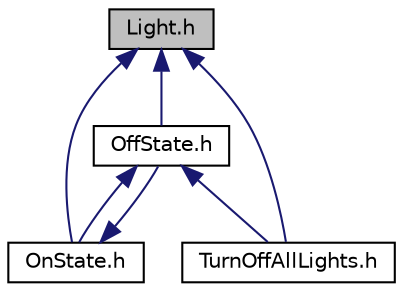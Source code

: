 digraph "Light.h"
{
 // LATEX_PDF_SIZE
  edge [fontname="Helvetica",fontsize="10",labelfontname="Helvetica",labelfontsize="10"];
  node [fontname="Helvetica",fontsize="10",shape=record];
  Node1 [label="Light.h",height=0.2,width=0.4,color="black", fillcolor="grey75", style="filled", fontcolor="black",tooltip="Defines the Light class, which represents a smart light in the home automation system."];
  Node1 -> Node2 [dir="back",color="midnightblue",fontsize="10",style="solid"];
  Node2 [label="OffState.h",height=0.2,width=0.4,color="black", fillcolor="white", style="filled",URL="$OffState_8h_source.html",tooltip=" "];
  Node2 -> Node3 [dir="back",color="midnightblue",fontsize="10",style="solid"];
  Node3 [label="OnState.h",height=0.2,width=0.4,color="black", fillcolor="white", style="filled",URL="$OnState_8h_source.html",tooltip=" "];
  Node3 -> Node2 [dir="back",color="midnightblue",fontsize="10",style="solid"];
  Node2 -> Node4 [dir="back",color="midnightblue",fontsize="10",style="solid"];
  Node4 [label="TurnOffAllLights.h",height=0.2,width=0.4,color="black", fillcolor="white", style="filled",URL="$TurnOffAllLights_8h.html",tooltip="Concrete command to turn off all the lights in a room."];
  Node1 -> Node3 [dir="back",color="midnightblue",fontsize="10",style="solid"];
  Node1 -> Node4 [dir="back",color="midnightblue",fontsize="10",style="solid"];
}
